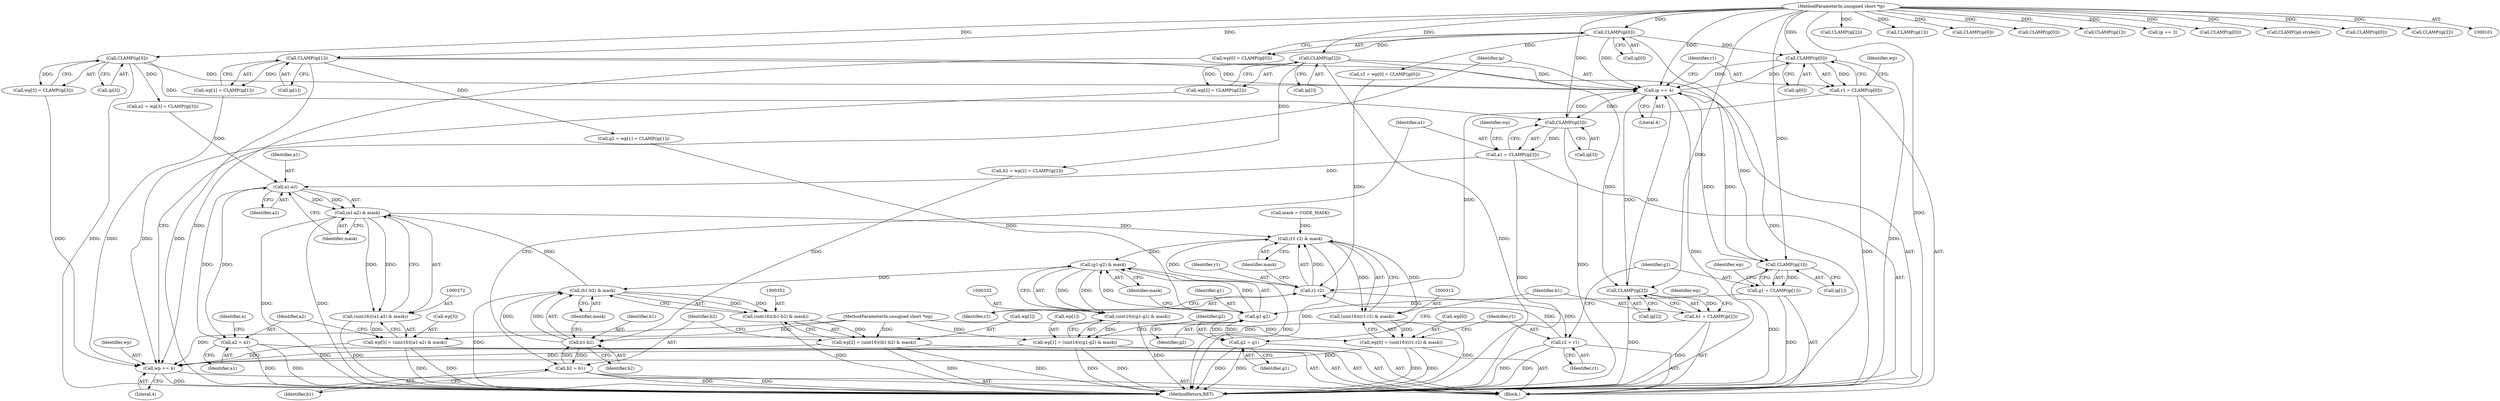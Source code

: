 digraph "0_libtiff_83a4b92815ea04969d494416eaae3d4c6b338e4a#diff-c8b4b355f9b5c06d585b23138e1c185f@array" {
"1000303" [label="(Call,CLAMP(ip[0]))"];
"1000250" [label="(Call,CLAMP(ip[0]))"];
"1000102" [label="(MethodParameterIn,unsigned short *ip)"];
"1000298" [label="(Call,ip += 4)"];
"1000303" [label="(Call,CLAMP(ip[0]))"];
"1000363" [label="(Call,CLAMP(ip[3]))"];
"1000280" [label="(Call,CLAMP(ip[3]))"];
"1000323" [label="(Call,CLAMP(ip[1]))"];
"1000260" [label="(Call,CLAMP(ip[1]))"];
"1000270" [label="(Call,CLAMP(ip[2]))"];
"1000343" [label="(Call,CLAMP(ip[2]))"];
"1000301" [label="(Call,r1 = CLAMP(ip[0]))"];
"1000314" [label="(Call,r1-r2)"];
"1000313" [label="(Call,(r1-r2) & mask)"];
"1000311" [label="(Call,(uint16)((r1-r2) & mask))"];
"1000307" [label="(Call,wp[0] = (uint16)((r1-r2) & mask))"];
"1000295" [label="(Call,wp += 4)"];
"1000333" [label="(Call,(g1-g2) & mask)"];
"1000331" [label="(Call,(uint16)((g1-g2) & mask))"];
"1000327" [label="(Call,wp[1] = (uint16)((g1-g2) & mask))"];
"1000353" [label="(Call,(b1-b2) & mask)"];
"1000351" [label="(Call,(uint16)((b1-b2) & mask))"];
"1000347" [label="(Call,wp[2] = (uint16)((b1-b2) & mask))"];
"1000373" [label="(Call,(a1-a2) & mask)"];
"1000371" [label="(Call,(uint16)((a1-a2) & mask))"];
"1000367" [label="(Call,wp[3] = (uint16)((a1-a2) & mask))"];
"1000318" [label="(Call,r2 = r1)"];
"1000321" [label="(Call,g1 = CLAMP(ip[1]))"];
"1000334" [label="(Call,g1-g2)"];
"1000338" [label="(Call,g2 = g1)"];
"1000341" [label="(Call,b1 = CLAMP(ip[2]))"];
"1000354" [label="(Call,b1-b2)"];
"1000358" [label="(Call,b2 = b1)"];
"1000361" [label="(Call,a1 = CLAMP(ip[3]))"];
"1000374" [label="(Call,a1-a2)"];
"1000378" [label="(Call,a2 = a1)"];
"1000351" [label="(Call,(uint16)((b1-b2) & mask))"];
"1000307" [label="(Call,wp[0] = (uint16)((r1-r2) & mask))"];
"1000324" [label="(Call,ip[1])"];
"1000295" [label="(Call,wp += 4)"];
"1000327" [label="(Call,wp[1] = (uint16)((g1-g2) & mask))"];
"1000353" [label="(Call,(b1-b2) & mask)"];
"1000302" [label="(Identifier,r1)"];
"1000254" [label="(Call,g2 = wp[1] = CLAMP(ip[1]))"];
"1000355" [label="(Identifier,b1)"];
"1000300" [label="(Literal,4)"];
"1000157" [label="(Call,CLAMP(ip[2]))"];
"1000296" [label="(Identifier,wp)"];
"1000356" [label="(Identifier,b2)"];
"1000335" [label="(Identifier,g1)"];
"1000336" [label="(Identifier,g2)"];
"1000377" [label="(Identifier,mask)"];
"1000260" [label="(Call,CLAMP(ip[1]))"];
"1000297" [label="(Literal,4)"];
"1000200" [label="(Call,CLAMP(ip[1]))"];
"1000341" [label="(Call,b1 = CLAMP(ip[2]))"];
"1000338" [label="(Call,g2 = g1)"];
"1000301" [label="(Call,r1 = CLAMP(ip[0]))"];
"1000328" [label="(Call,wp[1])"];
"1000354" [label="(Call,b1-b2)"];
"1000314" [label="(Call,r1-r2)"];
"1000321" [label="(Call,g1 = CLAMP(ip[1]))"];
"1000348" [label="(Call,wp[2])"];
"1000244" [label="(Call,r2 = wp[0] = CLAMP(ip[0]))"];
"1000251" [label="(Call,ip[0])"];
"1000413" [label="(Call,CLAMP(ip[0]))"];
"1000281" [label="(Call,ip[3])"];
"1000320" [label="(Identifier,r1)"];
"1000274" [label="(Call,a2 = wp[3] = CLAMP(ip[3]))"];
"1000361" [label="(Call,a1 = CLAMP(ip[3]))"];
"1000137" [label="(Call,CLAMP(ip[0]))"];
"1000261" [label="(Call,ip[1])"];
"1000318" [label="(Call,r2 = r1)"];
"1000362" [label="(Identifier,a1)"];
"1000147" [label="(Call,CLAMP(ip[1]))"];
"1000375" [label="(Identifier,a1)"];
"1000323" [label="(Call,CLAMP(ip[1]))"];
"1000349" [label="(Identifier,wp)"];
"1000175" [label="(Call,ip += 3)"];
"1000380" [label="(Identifier,a1)"];
"1000342" [label="(Identifier,b1)"];
"1000311" [label="(Call,(uint16)((r1-r2) & mask))"];
"1000304" [label="(Call,ip[0])"];
"1000266" [label="(Call,wp[2] = CLAMP(ip[2]))"];
"1000270" [label="(Call,CLAMP(ip[2]))"];
"1000367" [label="(Call,wp[3] = (uint16)((a1-a2) & mask))"];
"1000371" [label="(Call,(uint16)((a1-a2) & mask))"];
"1000360" [label="(Identifier,b1)"];
"1000331" [label="(Call,(uint16)((g1-g2) & mask))"];
"1000337" [label="(Identifier,mask)"];
"1000359" [label="(Identifier,b2)"];
"1000299" [label="(Identifier,ip)"];
"1000376" [label="(Identifier,a2)"];
"1000428" [label="(MethodReturn,RET)"];
"1000357" [label="(Identifier,mask)"];
"1000322" [label="(Identifier,g1)"];
"1000315" [label="(Identifier,r1)"];
"1000280" [label="(Call,CLAMP(ip[3]))"];
"1000334" [label="(Call,g1-g2)"];
"1000309" [label="(Identifier,wp)"];
"1000347" [label="(Call,wp[2] = (uint16)((b1-b2) & mask))"];
"1000389" [label="(Call,CLAMP(ip[0]))"];
"1000316" [label="(Identifier,r2)"];
"1000289" [label="(Identifier,n)"];
"1000339" [label="(Identifier,g2)"];
"1000303" [label="(Call,CLAMP(ip[0]))"];
"1000364" [label="(Call,ip[3])"];
"1000373" [label="(Call,(a1-a2) & mask)"];
"1000340" [label="(Identifier,g1)"];
"1000105" [label="(MethodParameterIn,unsigned short *wp)"];
"1000343" [label="(Call,CLAMP(ip[2]))"];
"1000417" [label="(Call,CLAMP(ip[-stride]))"];
"1000363" [label="(Call,CLAMP(ip[3]))"];
"1000298" [label="(Call,ip += 4)"];
"1000256" [label="(Call,wp[1] = CLAMP(ip[1]))"];
"1000271" [label="(Call,ip[2])"];
"1000368" [label="(Call,wp[3])"];
"1000246" [label="(Call,wp[0] = CLAMP(ip[0]))"];
"1000369" [label="(Identifier,wp)"];
"1000250" [label="(Call,CLAMP(ip[0]))"];
"1000308" [label="(Call,wp[0])"];
"1000102" [label="(MethodParameterIn,unsigned short *ip)"];
"1000291" [label="(Block,)"];
"1000317" [label="(Identifier,mask)"];
"1000329" [label="(Identifier,wp)"];
"1000180" [label="(Call,CLAMP(ip[0]))"];
"1000276" [label="(Call,wp[3] = CLAMP(ip[3]))"];
"1000118" [label="(Call,mask = CODE_MASK)"];
"1000374" [label="(Call,a1-a2)"];
"1000358" [label="(Call,b2 = b1)"];
"1000264" [label="(Call,b2 = wp[2] = CLAMP(ip[2]))"];
"1000313" [label="(Call,(r1-r2) & mask)"];
"1000379" [label="(Identifier,a2)"];
"1000378" [label="(Call,a2 = a1)"];
"1000319" [label="(Identifier,r2)"];
"1000220" [label="(Call,CLAMP(ip[2]))"];
"1000333" [label="(Call,(g1-g2) & mask)"];
"1000344" [label="(Call,ip[2])"];
"1000303" -> "1000301"  [label="AST: "];
"1000303" -> "1000304"  [label="CFG: "];
"1000304" -> "1000303"  [label="AST: "];
"1000301" -> "1000303"  [label="CFG: "];
"1000303" -> "1000428"  [label="DDG: "];
"1000303" -> "1000298"  [label="DDG: "];
"1000303" -> "1000301"  [label="DDG: "];
"1000250" -> "1000303"  [label="DDG: "];
"1000298" -> "1000303"  [label="DDG: "];
"1000102" -> "1000303"  [label="DDG: "];
"1000250" -> "1000246"  [label="AST: "];
"1000250" -> "1000251"  [label="CFG: "];
"1000251" -> "1000250"  [label="AST: "];
"1000246" -> "1000250"  [label="CFG: "];
"1000250" -> "1000428"  [label="DDG: "];
"1000250" -> "1000244"  [label="DDG: "];
"1000250" -> "1000246"  [label="DDG: "];
"1000102" -> "1000250"  [label="DDG: "];
"1000250" -> "1000298"  [label="DDG: "];
"1000102" -> "1000101"  [label="AST: "];
"1000102" -> "1000428"  [label="DDG: "];
"1000102" -> "1000137"  [label="DDG: "];
"1000102" -> "1000147"  [label="DDG: "];
"1000102" -> "1000157"  [label="DDG: "];
"1000102" -> "1000175"  [label="DDG: "];
"1000102" -> "1000180"  [label="DDG: "];
"1000102" -> "1000200"  [label="DDG: "];
"1000102" -> "1000220"  [label="DDG: "];
"1000102" -> "1000260"  [label="DDG: "];
"1000102" -> "1000270"  [label="DDG: "];
"1000102" -> "1000280"  [label="DDG: "];
"1000102" -> "1000298"  [label="DDG: "];
"1000102" -> "1000323"  [label="DDG: "];
"1000102" -> "1000343"  [label="DDG: "];
"1000102" -> "1000363"  [label="DDG: "];
"1000102" -> "1000389"  [label="DDG: "];
"1000102" -> "1000413"  [label="DDG: "];
"1000102" -> "1000417"  [label="DDG: "];
"1000298" -> "1000291"  [label="AST: "];
"1000298" -> "1000300"  [label="CFG: "];
"1000299" -> "1000298"  [label="AST: "];
"1000300" -> "1000298"  [label="AST: "];
"1000302" -> "1000298"  [label="CFG: "];
"1000298" -> "1000428"  [label="DDG: "];
"1000363" -> "1000298"  [label="DDG: "];
"1000323" -> "1000298"  [label="DDG: "];
"1000280" -> "1000298"  [label="DDG: "];
"1000260" -> "1000298"  [label="DDG: "];
"1000270" -> "1000298"  [label="DDG: "];
"1000343" -> "1000298"  [label="DDG: "];
"1000298" -> "1000323"  [label="DDG: "];
"1000298" -> "1000343"  [label="DDG: "];
"1000298" -> "1000363"  [label="DDG: "];
"1000363" -> "1000361"  [label="AST: "];
"1000363" -> "1000364"  [label="CFG: "];
"1000364" -> "1000363"  [label="AST: "];
"1000361" -> "1000363"  [label="CFG: "];
"1000363" -> "1000428"  [label="DDG: "];
"1000363" -> "1000361"  [label="DDG: "];
"1000280" -> "1000363"  [label="DDG: "];
"1000280" -> "1000276"  [label="AST: "];
"1000280" -> "1000281"  [label="CFG: "];
"1000281" -> "1000280"  [label="AST: "];
"1000276" -> "1000280"  [label="CFG: "];
"1000280" -> "1000428"  [label="DDG: "];
"1000280" -> "1000274"  [label="DDG: "];
"1000280" -> "1000276"  [label="DDG: "];
"1000323" -> "1000321"  [label="AST: "];
"1000323" -> "1000324"  [label="CFG: "];
"1000324" -> "1000323"  [label="AST: "];
"1000321" -> "1000323"  [label="CFG: "];
"1000323" -> "1000428"  [label="DDG: "];
"1000323" -> "1000321"  [label="DDG: "];
"1000260" -> "1000323"  [label="DDG: "];
"1000260" -> "1000256"  [label="AST: "];
"1000260" -> "1000261"  [label="CFG: "];
"1000261" -> "1000260"  [label="AST: "];
"1000256" -> "1000260"  [label="CFG: "];
"1000260" -> "1000428"  [label="DDG: "];
"1000260" -> "1000254"  [label="DDG: "];
"1000260" -> "1000256"  [label="DDG: "];
"1000270" -> "1000266"  [label="AST: "];
"1000270" -> "1000271"  [label="CFG: "];
"1000271" -> "1000270"  [label="AST: "];
"1000266" -> "1000270"  [label="CFG: "];
"1000270" -> "1000428"  [label="DDG: "];
"1000270" -> "1000264"  [label="DDG: "];
"1000270" -> "1000266"  [label="DDG: "];
"1000270" -> "1000343"  [label="DDG: "];
"1000343" -> "1000341"  [label="AST: "];
"1000343" -> "1000344"  [label="CFG: "];
"1000344" -> "1000343"  [label="AST: "];
"1000341" -> "1000343"  [label="CFG: "];
"1000343" -> "1000428"  [label="DDG: "];
"1000343" -> "1000341"  [label="DDG: "];
"1000301" -> "1000291"  [label="AST: "];
"1000302" -> "1000301"  [label="AST: "];
"1000309" -> "1000301"  [label="CFG: "];
"1000301" -> "1000428"  [label="DDG: "];
"1000301" -> "1000314"  [label="DDG: "];
"1000314" -> "1000313"  [label="AST: "];
"1000314" -> "1000316"  [label="CFG: "];
"1000315" -> "1000314"  [label="AST: "];
"1000316" -> "1000314"  [label="AST: "];
"1000317" -> "1000314"  [label="CFG: "];
"1000314" -> "1000313"  [label="DDG: "];
"1000314" -> "1000313"  [label="DDG: "];
"1000318" -> "1000314"  [label="DDG: "];
"1000244" -> "1000314"  [label="DDG: "];
"1000314" -> "1000318"  [label="DDG: "];
"1000313" -> "1000311"  [label="AST: "];
"1000313" -> "1000317"  [label="CFG: "];
"1000317" -> "1000313"  [label="AST: "];
"1000311" -> "1000313"  [label="CFG: "];
"1000313" -> "1000428"  [label="DDG: "];
"1000313" -> "1000311"  [label="DDG: "];
"1000313" -> "1000311"  [label="DDG: "];
"1000373" -> "1000313"  [label="DDG: "];
"1000118" -> "1000313"  [label="DDG: "];
"1000313" -> "1000333"  [label="DDG: "];
"1000311" -> "1000307"  [label="AST: "];
"1000312" -> "1000311"  [label="AST: "];
"1000307" -> "1000311"  [label="CFG: "];
"1000311" -> "1000428"  [label="DDG: "];
"1000311" -> "1000307"  [label="DDG: "];
"1000307" -> "1000291"  [label="AST: "];
"1000308" -> "1000307"  [label="AST: "];
"1000319" -> "1000307"  [label="CFG: "];
"1000307" -> "1000428"  [label="DDG: "];
"1000307" -> "1000428"  [label="DDG: "];
"1000307" -> "1000295"  [label="DDG: "];
"1000105" -> "1000307"  [label="DDG: "];
"1000295" -> "1000291"  [label="AST: "];
"1000295" -> "1000297"  [label="CFG: "];
"1000296" -> "1000295"  [label="AST: "];
"1000297" -> "1000295"  [label="AST: "];
"1000299" -> "1000295"  [label="CFG: "];
"1000295" -> "1000428"  [label="DDG: "];
"1000367" -> "1000295"  [label="DDG: "];
"1000327" -> "1000295"  [label="DDG: "];
"1000276" -> "1000295"  [label="DDG: "];
"1000256" -> "1000295"  [label="DDG: "];
"1000246" -> "1000295"  [label="DDG: "];
"1000347" -> "1000295"  [label="DDG: "];
"1000266" -> "1000295"  [label="DDG: "];
"1000105" -> "1000295"  [label="DDG: "];
"1000333" -> "1000331"  [label="AST: "];
"1000333" -> "1000337"  [label="CFG: "];
"1000334" -> "1000333"  [label="AST: "];
"1000337" -> "1000333"  [label="AST: "];
"1000331" -> "1000333"  [label="CFG: "];
"1000333" -> "1000428"  [label="DDG: "];
"1000333" -> "1000331"  [label="DDG: "];
"1000333" -> "1000331"  [label="DDG: "];
"1000334" -> "1000333"  [label="DDG: "];
"1000334" -> "1000333"  [label="DDG: "];
"1000333" -> "1000353"  [label="DDG: "];
"1000331" -> "1000327"  [label="AST: "];
"1000332" -> "1000331"  [label="AST: "];
"1000327" -> "1000331"  [label="CFG: "];
"1000331" -> "1000428"  [label="DDG: "];
"1000331" -> "1000327"  [label="DDG: "];
"1000327" -> "1000291"  [label="AST: "];
"1000328" -> "1000327"  [label="AST: "];
"1000339" -> "1000327"  [label="CFG: "];
"1000327" -> "1000428"  [label="DDG: "];
"1000327" -> "1000428"  [label="DDG: "];
"1000105" -> "1000327"  [label="DDG: "];
"1000353" -> "1000351"  [label="AST: "];
"1000353" -> "1000357"  [label="CFG: "];
"1000354" -> "1000353"  [label="AST: "];
"1000357" -> "1000353"  [label="AST: "];
"1000351" -> "1000353"  [label="CFG: "];
"1000353" -> "1000428"  [label="DDG: "];
"1000353" -> "1000351"  [label="DDG: "];
"1000353" -> "1000351"  [label="DDG: "];
"1000354" -> "1000353"  [label="DDG: "];
"1000354" -> "1000353"  [label="DDG: "];
"1000353" -> "1000373"  [label="DDG: "];
"1000351" -> "1000347"  [label="AST: "];
"1000352" -> "1000351"  [label="AST: "];
"1000347" -> "1000351"  [label="CFG: "];
"1000351" -> "1000428"  [label="DDG: "];
"1000351" -> "1000347"  [label="DDG: "];
"1000347" -> "1000291"  [label="AST: "];
"1000348" -> "1000347"  [label="AST: "];
"1000359" -> "1000347"  [label="CFG: "];
"1000347" -> "1000428"  [label="DDG: "];
"1000347" -> "1000428"  [label="DDG: "];
"1000105" -> "1000347"  [label="DDG: "];
"1000373" -> "1000371"  [label="AST: "];
"1000373" -> "1000377"  [label="CFG: "];
"1000374" -> "1000373"  [label="AST: "];
"1000377" -> "1000373"  [label="AST: "];
"1000371" -> "1000373"  [label="CFG: "];
"1000373" -> "1000428"  [label="DDG: "];
"1000373" -> "1000428"  [label="DDG: "];
"1000373" -> "1000371"  [label="DDG: "];
"1000373" -> "1000371"  [label="DDG: "];
"1000374" -> "1000373"  [label="DDG: "];
"1000374" -> "1000373"  [label="DDG: "];
"1000371" -> "1000367"  [label="AST: "];
"1000372" -> "1000371"  [label="AST: "];
"1000367" -> "1000371"  [label="CFG: "];
"1000371" -> "1000428"  [label="DDG: "];
"1000371" -> "1000367"  [label="DDG: "];
"1000367" -> "1000291"  [label="AST: "];
"1000368" -> "1000367"  [label="AST: "];
"1000379" -> "1000367"  [label="CFG: "];
"1000367" -> "1000428"  [label="DDG: "];
"1000367" -> "1000428"  [label="DDG: "];
"1000105" -> "1000367"  [label="DDG: "];
"1000318" -> "1000291"  [label="AST: "];
"1000318" -> "1000320"  [label="CFG: "];
"1000319" -> "1000318"  [label="AST: "];
"1000320" -> "1000318"  [label="AST: "];
"1000322" -> "1000318"  [label="CFG: "];
"1000318" -> "1000428"  [label="DDG: "];
"1000318" -> "1000428"  [label="DDG: "];
"1000321" -> "1000291"  [label="AST: "];
"1000322" -> "1000321"  [label="AST: "];
"1000329" -> "1000321"  [label="CFG: "];
"1000321" -> "1000428"  [label="DDG: "];
"1000321" -> "1000334"  [label="DDG: "];
"1000334" -> "1000336"  [label="CFG: "];
"1000335" -> "1000334"  [label="AST: "];
"1000336" -> "1000334"  [label="AST: "];
"1000337" -> "1000334"  [label="CFG: "];
"1000338" -> "1000334"  [label="DDG: "];
"1000254" -> "1000334"  [label="DDG: "];
"1000334" -> "1000338"  [label="DDG: "];
"1000338" -> "1000291"  [label="AST: "];
"1000338" -> "1000340"  [label="CFG: "];
"1000339" -> "1000338"  [label="AST: "];
"1000340" -> "1000338"  [label="AST: "];
"1000342" -> "1000338"  [label="CFG: "];
"1000338" -> "1000428"  [label="DDG: "];
"1000338" -> "1000428"  [label="DDG: "];
"1000341" -> "1000291"  [label="AST: "];
"1000342" -> "1000341"  [label="AST: "];
"1000349" -> "1000341"  [label="CFG: "];
"1000341" -> "1000428"  [label="DDG: "];
"1000341" -> "1000354"  [label="DDG: "];
"1000354" -> "1000356"  [label="CFG: "];
"1000355" -> "1000354"  [label="AST: "];
"1000356" -> "1000354"  [label="AST: "];
"1000357" -> "1000354"  [label="CFG: "];
"1000264" -> "1000354"  [label="DDG: "];
"1000358" -> "1000354"  [label="DDG: "];
"1000354" -> "1000358"  [label="DDG: "];
"1000358" -> "1000291"  [label="AST: "];
"1000358" -> "1000360"  [label="CFG: "];
"1000359" -> "1000358"  [label="AST: "];
"1000360" -> "1000358"  [label="AST: "];
"1000362" -> "1000358"  [label="CFG: "];
"1000358" -> "1000428"  [label="DDG: "];
"1000358" -> "1000428"  [label="DDG: "];
"1000361" -> "1000291"  [label="AST: "];
"1000362" -> "1000361"  [label="AST: "];
"1000369" -> "1000361"  [label="CFG: "];
"1000361" -> "1000428"  [label="DDG: "];
"1000361" -> "1000374"  [label="DDG: "];
"1000374" -> "1000376"  [label="CFG: "];
"1000375" -> "1000374"  [label="AST: "];
"1000376" -> "1000374"  [label="AST: "];
"1000377" -> "1000374"  [label="CFG: "];
"1000274" -> "1000374"  [label="DDG: "];
"1000378" -> "1000374"  [label="DDG: "];
"1000374" -> "1000378"  [label="DDG: "];
"1000378" -> "1000291"  [label="AST: "];
"1000378" -> "1000380"  [label="CFG: "];
"1000379" -> "1000378"  [label="AST: "];
"1000380" -> "1000378"  [label="AST: "];
"1000289" -> "1000378"  [label="CFG: "];
"1000378" -> "1000428"  [label="DDG: "];
"1000378" -> "1000428"  [label="DDG: "];
}
